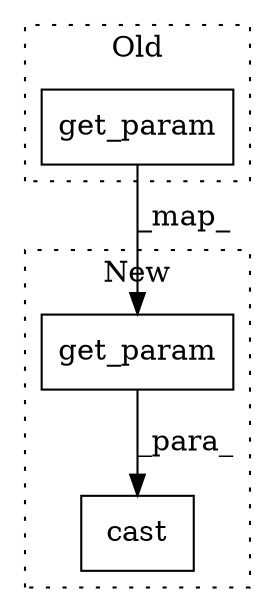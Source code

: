 digraph G {
subgraph cluster0 {
1 [label="get_param" a="32" s="653,666" l="10,1" shape="box"];
label = "Old";
style="dotted";
}
subgraph cluster1 {
2 [label="get_param" a="32" s="686,699" l="10,1" shape="box"];
3 [label="cast" a="32" s="667,700" l="5,1" shape="box"];
label = "New";
style="dotted";
}
1 -> 2 [label="_map_"];
2 -> 3 [label="_para_"];
}